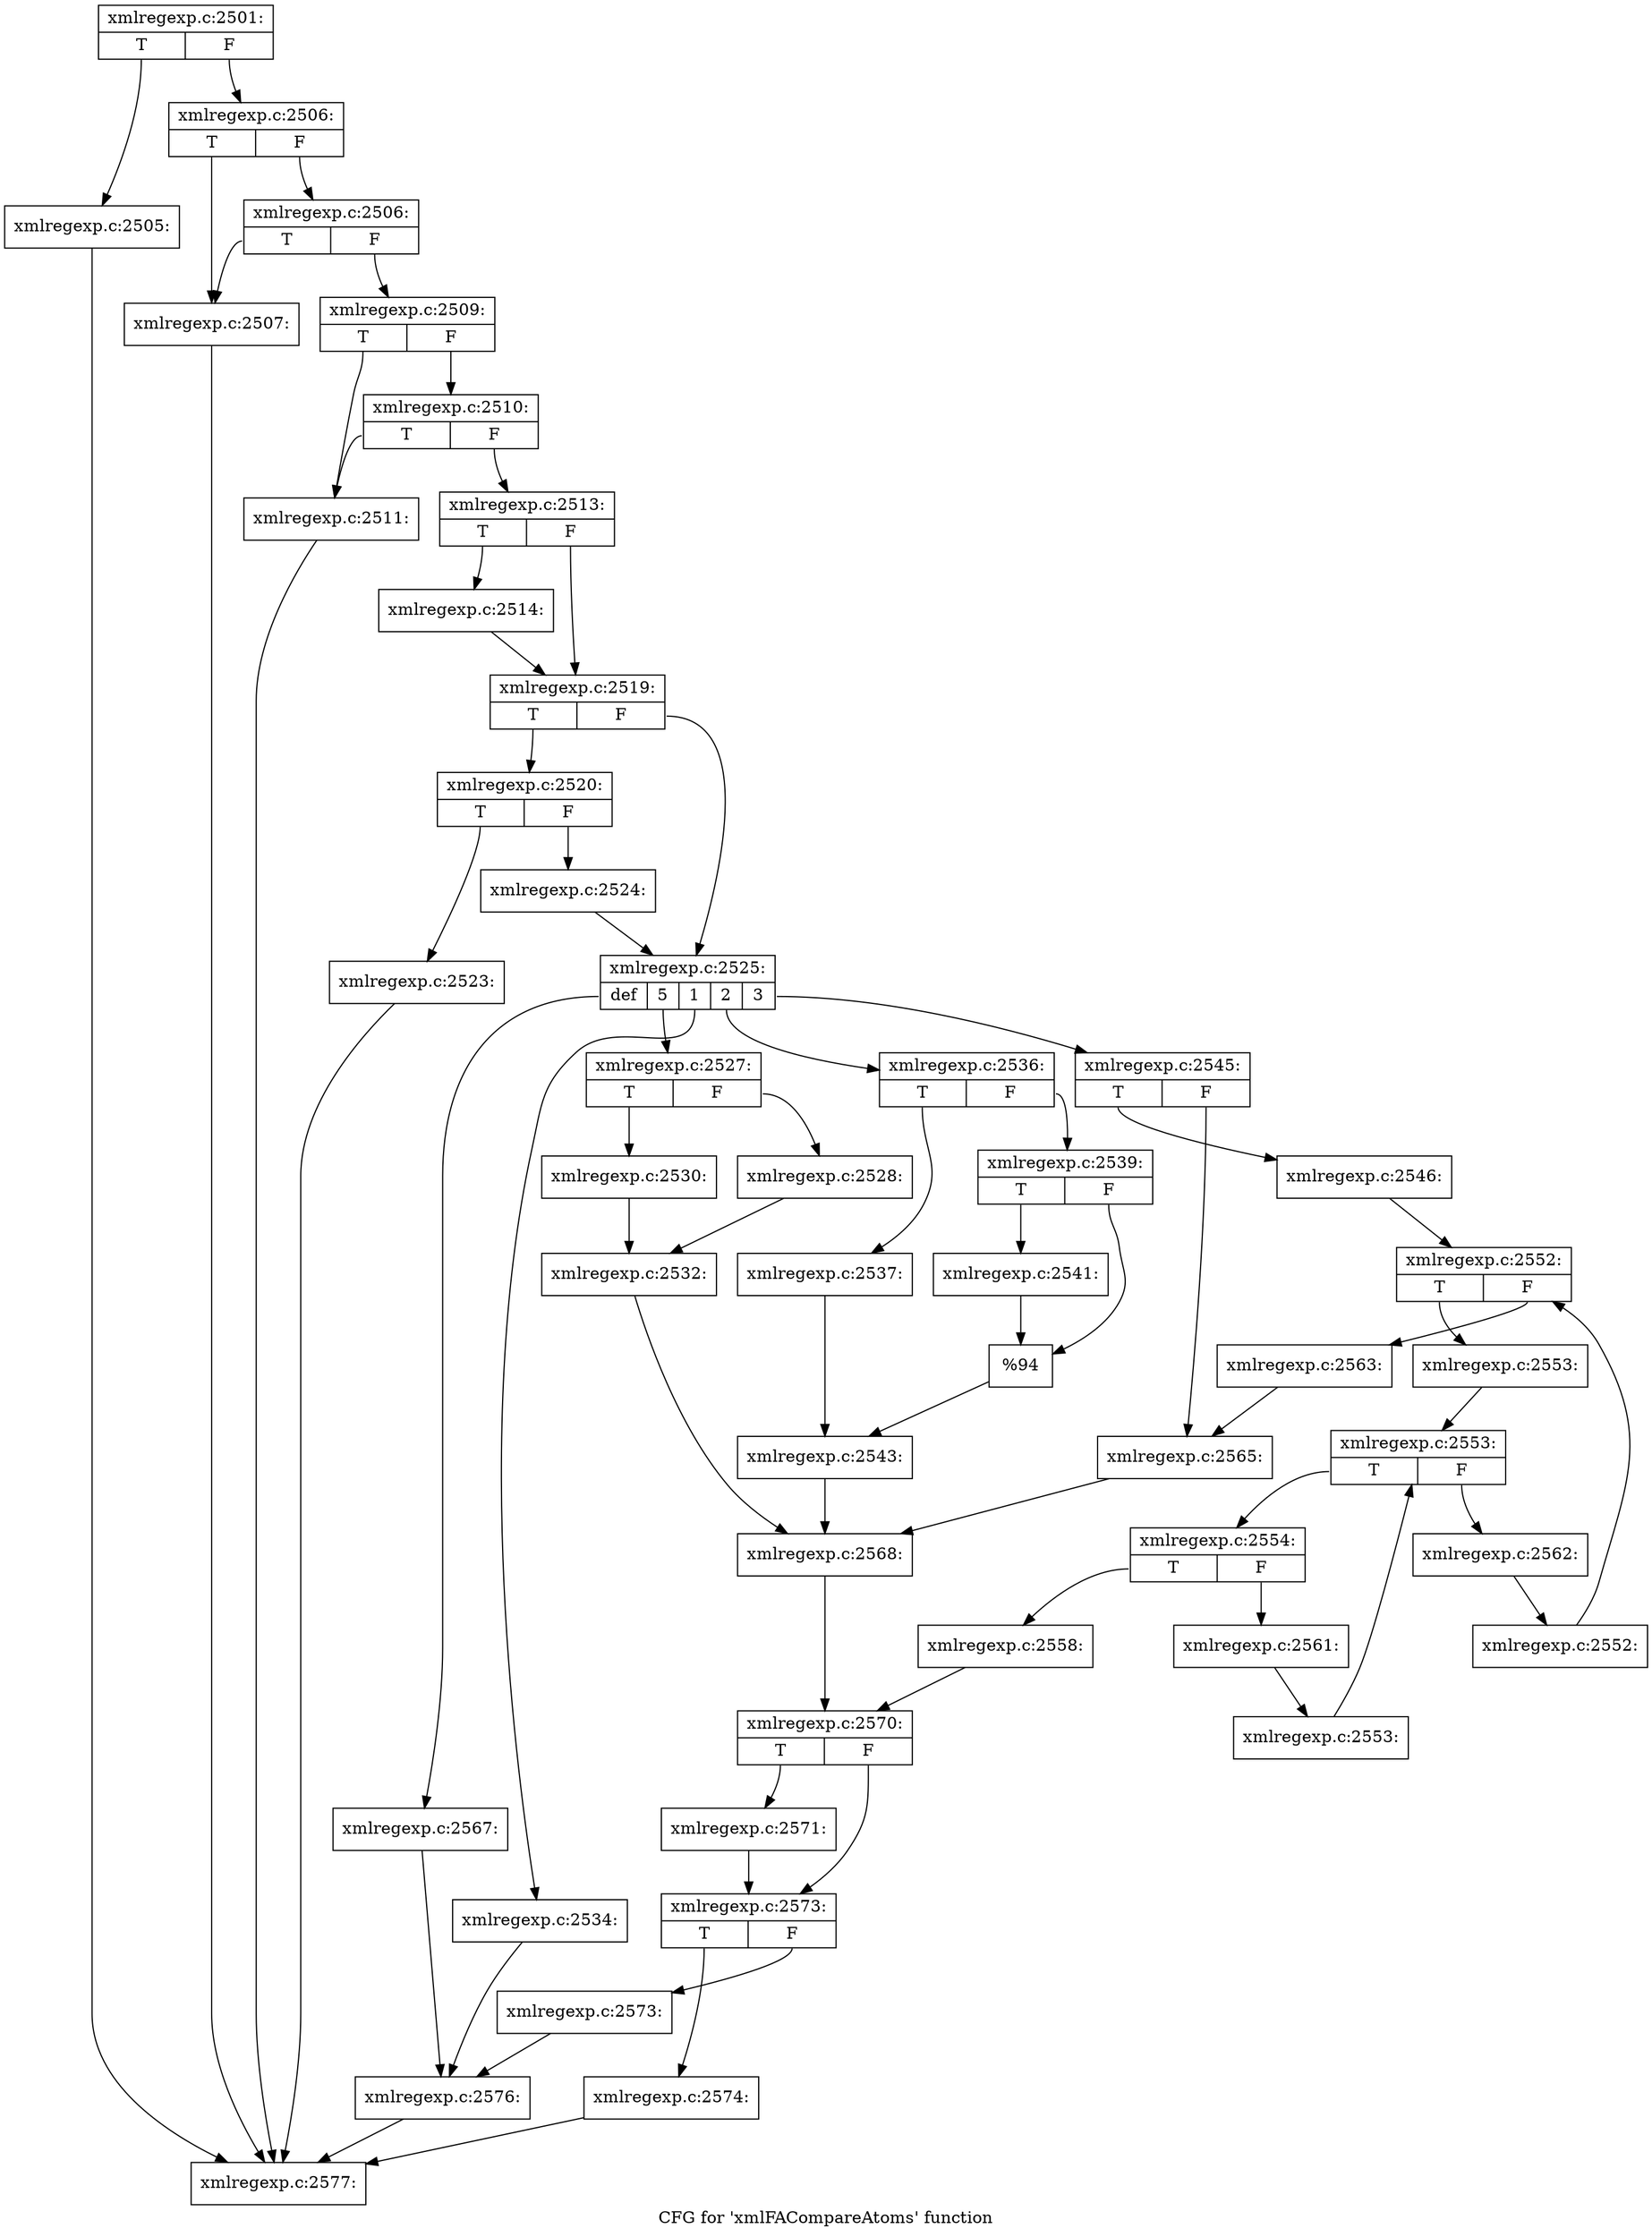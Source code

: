 digraph "CFG for 'xmlFACompareAtoms' function" {
	label="CFG for 'xmlFACompareAtoms' function";

	Node0x400d350 [shape=record,label="{xmlregexp.c:2501:|{<s0>T|<s1>F}}"];
	Node0x400d350:s0 -> Node0x44418a0;
	Node0x400d350:s1 -> Node0x44418f0;
	Node0x44418a0 [shape=record,label="{xmlregexp.c:2505:}"];
	Node0x44418a0 -> Node0x4440bb0;
	Node0x44418f0 [shape=record,label="{xmlregexp.c:2506:|{<s0>T|<s1>F}}"];
	Node0x44418f0:s0 -> Node0x4441de0;
	Node0x44418f0:s1 -> Node0x4441e80;
	Node0x4441e80 [shape=record,label="{xmlregexp.c:2506:|{<s0>T|<s1>F}}"];
	Node0x4441e80:s0 -> Node0x4441de0;
	Node0x4441e80:s1 -> Node0x4441e30;
	Node0x4441de0 [shape=record,label="{xmlregexp.c:2507:}"];
	Node0x4441de0 -> Node0x4440bb0;
	Node0x4441e30 [shape=record,label="{xmlregexp.c:2509:|{<s0>T|<s1>F}}"];
	Node0x4441e30:s0 -> Node0x4442570;
	Node0x4441e30:s1 -> Node0x4442610;
	Node0x4442610 [shape=record,label="{xmlregexp.c:2510:|{<s0>T|<s1>F}}"];
	Node0x4442610:s0 -> Node0x4442570;
	Node0x4442610:s1 -> Node0x44425c0;
	Node0x4442570 [shape=record,label="{xmlregexp.c:2511:}"];
	Node0x4442570 -> Node0x4440bb0;
	Node0x44425c0 [shape=record,label="{xmlregexp.c:2513:|{<s0>T|<s1>F}}"];
	Node0x44425c0:s0 -> Node0x4442f60;
	Node0x44425c0:s1 -> Node0x4442fb0;
	Node0x4442f60 [shape=record,label="{xmlregexp.c:2514:}"];
	Node0x4442f60 -> Node0x4442fb0;
	Node0x4442fb0 [shape=record,label="{xmlregexp.c:2519:|{<s0>T|<s1>F}}"];
	Node0x4442fb0:s0 -> Node0x4443de0;
	Node0x4442fb0:s1 -> Node0x4443e30;
	Node0x4443de0 [shape=record,label="{xmlregexp.c:2520:|{<s0>T|<s1>F}}"];
	Node0x4443de0:s0 -> Node0x4444d40;
	Node0x4443de0:s1 -> Node0x4445070;
	Node0x4444d40 [shape=record,label="{xmlregexp.c:2523:}"];
	Node0x4444d40 -> Node0x4440bb0;
	Node0x4445070 [shape=record,label="{xmlregexp.c:2524:}"];
	Node0x4445070 -> Node0x4443e30;
	Node0x4443e30 [shape=record,label="{xmlregexp.c:2525:|{<s0>def|<s1>5|<s2>1|<s3>2|<s4>3}}"];
	Node0x4443e30:s0 -> Node0x4445800;
	Node0x4443e30:s1 -> Node0x4445b00;
	Node0x4443e30:s2 -> Node0x4446af0;
	Node0x4443e30:s3 -> Node0x4444e30;
	Node0x4443e30:s4 -> Node0x4448620;
	Node0x4445b00 [shape=record,label="{xmlregexp.c:2527:|{<s0>T|<s1>F}}"];
	Node0x4445b00:s0 -> Node0x4445c50;
	Node0x4445b00:s1 -> Node0x4445bb0;
	Node0x4445bb0 [shape=record,label="{xmlregexp.c:2528:}"];
	Node0x4445bb0 -> Node0x4445c00;
	Node0x4445c50 [shape=record,label="{xmlregexp.c:2530:}"];
	Node0x4445c50 -> Node0x4445c00;
	Node0x4445c00 [shape=record,label="{xmlregexp.c:2532:}"];
	Node0x4445c00 -> Node0x44455f0;
	Node0x4446af0 [shape=record,label="{xmlregexp.c:2534:}"];
	Node0x4446af0 -> Node0x4444800;
	Node0x4444e30 [shape=record,label="{xmlregexp.c:2536:|{<s0>T|<s1>F}}"];
	Node0x4444e30:s0 -> Node0x4444620;
	Node0x4444e30:s1 -> Node0x44446c0;
	Node0x4444620 [shape=record,label="{xmlregexp.c:2537:}"];
	Node0x4444620 -> Node0x4444670;
	Node0x44446c0 [shape=record,label="{xmlregexp.c:2539:|{<s0>T|<s1>F}}"];
	Node0x44446c0:s0 -> Node0x4448060;
	Node0x44446c0:s1 -> Node0x44480b0;
	Node0x4448060 [shape=record,label="{xmlregexp.c:2541:}"];
	Node0x4448060 -> Node0x44480b0;
	Node0x44480b0 [shape=record,label="{%94}"];
	Node0x44480b0 -> Node0x4444670;
	Node0x4444670 [shape=record,label="{xmlregexp.c:2543:}"];
	Node0x4444670 -> Node0x44455f0;
	Node0x4448620 [shape=record,label="{xmlregexp.c:2545:|{<s0>T|<s1>F}}"];
	Node0x4448620:s0 -> Node0x4448710;
	Node0x4448620:s1 -> Node0x4448760;
	Node0x4448710 [shape=record,label="{xmlregexp.c:2546:}"];
	Node0x4448710 -> Node0x4449b00;
	Node0x4449b00 [shape=record,label="{xmlregexp.c:2552:|{<s0>T|<s1>F}}"];
	Node0x4449b00:s0 -> Node0x4449d80;
	Node0x4449b00:s1 -> Node0x4449960;
	Node0x4449d80 [shape=record,label="{xmlregexp.c:2553:}"];
	Node0x4449d80 -> Node0x444a300;
	Node0x444a300 [shape=record,label="{xmlregexp.c:2553:|{<s0>T|<s1>F}}"];
	Node0x444a300:s0 -> Node0x444a580;
	Node0x444a300:s1 -> Node0x444a1e0;
	Node0x444a580 [shape=record,label="{xmlregexp.c:2554:|{<s0>T|<s1>F}}"];
	Node0x444a580:s0 -> Node0x3f7e380;
	Node0x444a580:s1 -> Node0x444bf00;
	Node0x3f7e380 [shape=record,label="{xmlregexp.c:2558:}"];
	Node0x3f7e380 -> Node0x444c1a0;
	Node0x444bf00 [shape=record,label="{xmlregexp.c:2561:}"];
	Node0x444bf00 -> Node0x444a4f0;
	Node0x444a4f0 [shape=record,label="{xmlregexp.c:2553:}"];
	Node0x444a4f0 -> Node0x444a300;
	Node0x444a1e0 [shape=record,label="{xmlregexp.c:2562:}"];
	Node0x444a1e0 -> Node0x4449cf0;
	Node0x4449cf0 [shape=record,label="{xmlregexp.c:2552:}"];
	Node0x4449cf0 -> Node0x4449b00;
	Node0x4449960 [shape=record,label="{xmlregexp.c:2563:}"];
	Node0x4449960 -> Node0x4448760;
	Node0x4448760 [shape=record,label="{xmlregexp.c:2565:}"];
	Node0x4448760 -> Node0x44455f0;
	Node0x4445800 [shape=record,label="{xmlregexp.c:2567:}"];
	Node0x4445800 -> Node0x4444800;
	Node0x44455f0 [shape=record,label="{xmlregexp.c:2568:}"];
	Node0x44455f0 -> Node0x444c1a0;
	Node0x444c1a0 [shape=record,label="{xmlregexp.c:2570:|{<s0>T|<s1>F}}"];
	Node0x444c1a0:s0 -> Node0x444cb60;
	Node0x444c1a0:s1 -> Node0x444cbb0;
	Node0x444cb60 [shape=record,label="{xmlregexp.c:2571:}"];
	Node0x444cb60 -> Node0x444cbb0;
	Node0x444cbb0 [shape=record,label="{xmlregexp.c:2573:|{<s0>T|<s1>F}}"];
	Node0x444cbb0:s0 -> Node0x444d540;
	Node0x444cbb0:s1 -> Node0x444d590;
	Node0x444d540 [shape=record,label="{xmlregexp.c:2574:}"];
	Node0x444d540 -> Node0x4440bb0;
	Node0x444d590 [shape=record,label="{xmlregexp.c:2573:}"];
	Node0x444d590 -> Node0x4444800;
	Node0x4444800 [shape=record,label="{xmlregexp.c:2576:}"];
	Node0x4444800 -> Node0x4440bb0;
	Node0x4440bb0 [shape=record,label="{xmlregexp.c:2577:}"];
}
